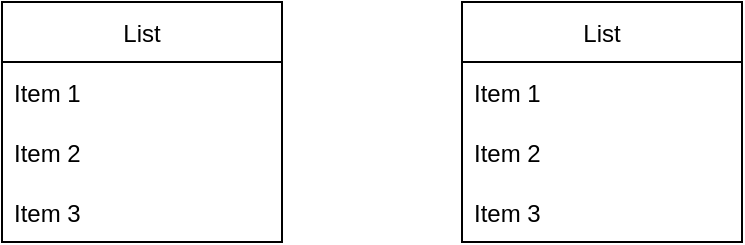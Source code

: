 <mxfile version="20.3.3" type="github"><diagram id="3BYe1DcEdeZYKRAjKFaY" name="Página-1"><mxGraphModel dx="1038" dy="547" grid="1" gridSize="10" guides="1" tooltips="1" connect="1" arrows="1" fold="1" page="1" pageScale="1" pageWidth="827" pageHeight="1169" math="0" shadow="0"><root><mxCell id="0"/><mxCell id="1" parent="0"/><mxCell id="BY9MDXdlFvN_re_rxnph-1" value="List" style="swimlane;fontStyle=0;childLayout=stackLayout;horizontal=1;startSize=30;horizontalStack=0;resizeParent=1;resizeParentMax=0;resizeLast=0;collapsible=1;marginBottom=0;" vertex="1" parent="1"><mxGeometry x="110" y="220" width="140" height="120" as="geometry"/></mxCell><mxCell id="BY9MDXdlFvN_re_rxnph-2" value="Item 1" style="text;strokeColor=none;fillColor=none;align=left;verticalAlign=middle;spacingLeft=4;spacingRight=4;overflow=hidden;points=[[0,0.5],[1,0.5]];portConstraint=eastwest;rotatable=0;" vertex="1" parent="BY9MDXdlFvN_re_rxnph-1"><mxGeometry y="30" width="140" height="30" as="geometry"/></mxCell><mxCell id="BY9MDXdlFvN_re_rxnph-3" value="Item 2" style="text;strokeColor=none;fillColor=none;align=left;verticalAlign=middle;spacingLeft=4;spacingRight=4;overflow=hidden;points=[[0,0.5],[1,0.5]];portConstraint=eastwest;rotatable=0;" vertex="1" parent="BY9MDXdlFvN_re_rxnph-1"><mxGeometry y="60" width="140" height="30" as="geometry"/></mxCell><mxCell id="BY9MDXdlFvN_re_rxnph-4" value="Item 3" style="text;strokeColor=none;fillColor=none;align=left;verticalAlign=middle;spacingLeft=4;spacingRight=4;overflow=hidden;points=[[0,0.5],[1,0.5]];portConstraint=eastwest;rotatable=0;" vertex="1" parent="BY9MDXdlFvN_re_rxnph-1"><mxGeometry y="90" width="140" height="30" as="geometry"/></mxCell><mxCell id="BY9MDXdlFvN_re_rxnph-5" value="List" style="swimlane;fontStyle=0;childLayout=stackLayout;horizontal=1;startSize=30;horizontalStack=0;resizeParent=1;resizeParentMax=0;resizeLast=0;collapsible=1;marginBottom=0;" vertex="1" parent="1"><mxGeometry x="340" y="220" width="140" height="120" as="geometry"/></mxCell><mxCell id="BY9MDXdlFvN_re_rxnph-6" value="Item 1" style="text;strokeColor=none;fillColor=none;align=left;verticalAlign=middle;spacingLeft=4;spacingRight=4;overflow=hidden;points=[[0,0.5],[1,0.5]];portConstraint=eastwest;rotatable=0;" vertex="1" parent="BY9MDXdlFvN_re_rxnph-5"><mxGeometry y="30" width="140" height="30" as="geometry"/></mxCell><mxCell id="BY9MDXdlFvN_re_rxnph-7" value="Item 2" style="text;strokeColor=none;fillColor=none;align=left;verticalAlign=middle;spacingLeft=4;spacingRight=4;overflow=hidden;points=[[0,0.5],[1,0.5]];portConstraint=eastwest;rotatable=0;" vertex="1" parent="BY9MDXdlFvN_re_rxnph-5"><mxGeometry y="60" width="140" height="30" as="geometry"/></mxCell><mxCell id="BY9MDXdlFvN_re_rxnph-8" value="Item 3" style="text;strokeColor=none;fillColor=none;align=left;verticalAlign=middle;spacingLeft=4;spacingRight=4;overflow=hidden;points=[[0,0.5],[1,0.5]];portConstraint=eastwest;rotatable=0;" vertex="1" parent="BY9MDXdlFvN_re_rxnph-5"><mxGeometry y="90" width="140" height="30" as="geometry"/></mxCell></root></mxGraphModel></diagram></mxfile>